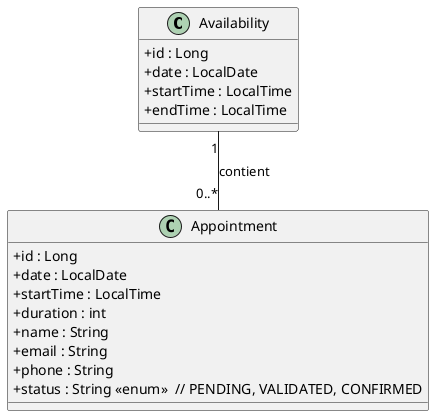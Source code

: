 @startuml
skinparam classAttributeIconSize 0

' Classes principales
class Availability {
    + id : Long
    + date : LocalDate
    + startTime : LocalTime
    + endTime : LocalTime
}

class Appointment {
    + id : Long
    + date : LocalDate
    + startTime : LocalTime
    + duration : int
    + name : String
    + email : String
    + phone : String
    + status : String <<enum>>  // PENDING, VALIDATED, CONFIRMED
}

' Relation entre Availability et Appointment
Availability "1" -- "0..*" Appointment : contient

@enduml
